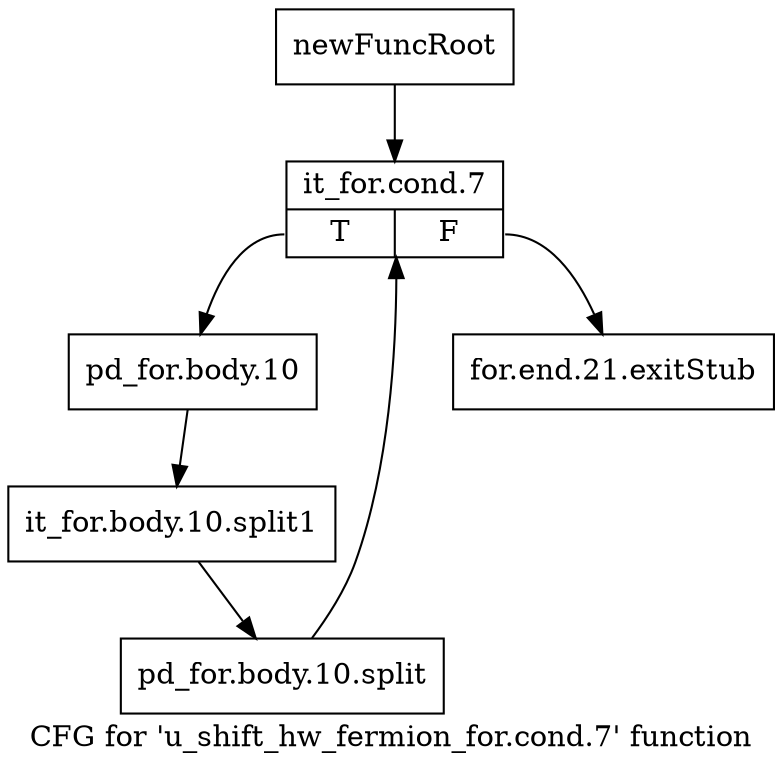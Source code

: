 digraph "CFG for 'u_shift_hw_fermion_for.cond.7' function" {
	label="CFG for 'u_shift_hw_fermion_for.cond.7' function";

	Node0x1ab7250 [shape=record,label="{newFuncRoot}"];
	Node0x1ab7250 -> Node0x1ab72f0;
	Node0x1ab72a0 [shape=record,label="{for.end.21.exitStub}"];
	Node0x1ab72f0 [shape=record,label="{it_for.cond.7|{<s0>T|<s1>F}}"];
	Node0x1ab72f0:s0 -> Node0x1ab7340;
	Node0x1ab72f0:s1 -> Node0x1ab72a0;
	Node0x1ab7340 [shape=record,label="{pd_for.body.10}"];
	Node0x1ab7340 -> Node0x1c64660;
	Node0x1c64660 [shape=record,label="{it_for.body.10.split1}"];
	Node0x1c64660 -> Node0x1c665c0;
	Node0x1c665c0 [shape=record,label="{pd_for.body.10.split}"];
	Node0x1c665c0 -> Node0x1ab72f0;
}
